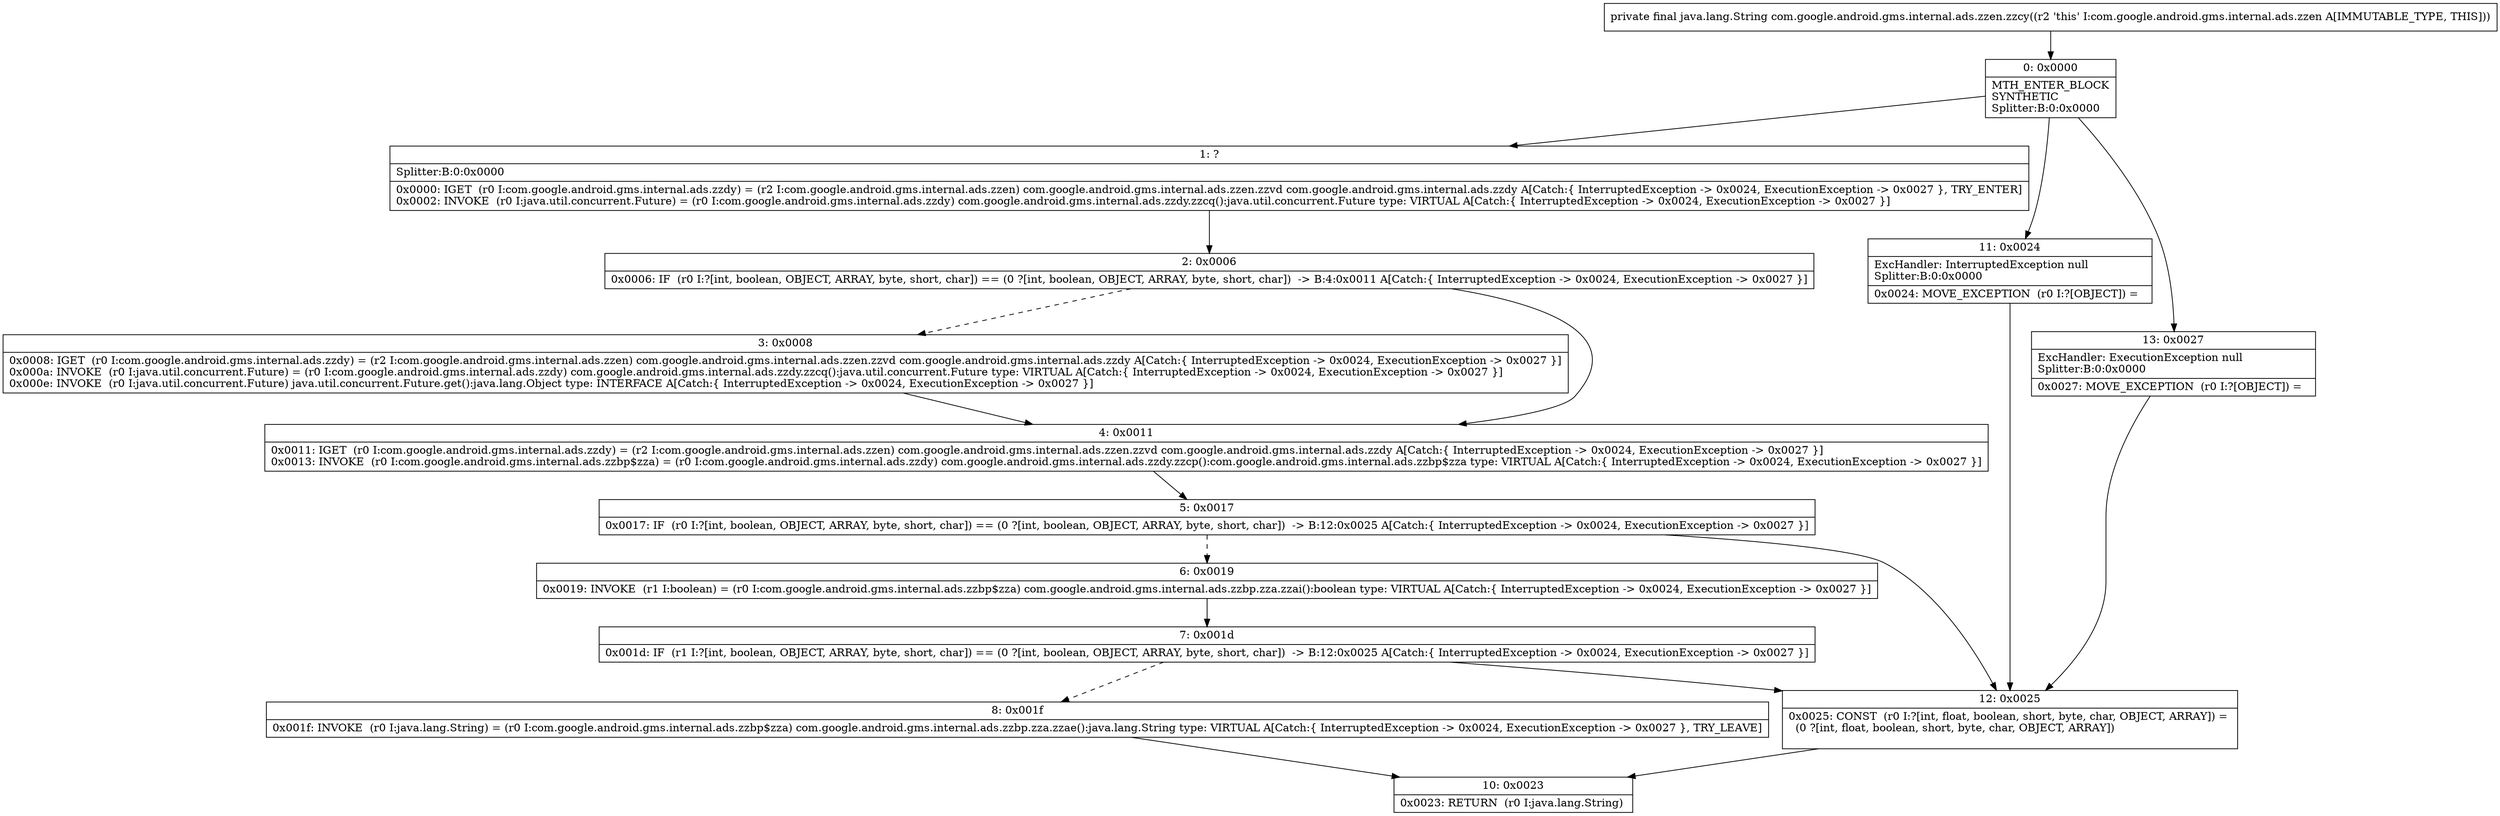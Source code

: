 digraph "CFG forcom.google.android.gms.internal.ads.zzen.zzcy()Ljava\/lang\/String;" {
Node_0 [shape=record,label="{0\:\ 0x0000|MTH_ENTER_BLOCK\lSYNTHETIC\lSplitter:B:0:0x0000\l}"];
Node_1 [shape=record,label="{1\:\ ?|Splitter:B:0:0x0000\l|0x0000: IGET  (r0 I:com.google.android.gms.internal.ads.zzdy) = (r2 I:com.google.android.gms.internal.ads.zzen) com.google.android.gms.internal.ads.zzen.zzvd com.google.android.gms.internal.ads.zzdy A[Catch:\{ InterruptedException \-\> 0x0024, ExecutionException \-\> 0x0027 \}, TRY_ENTER]\l0x0002: INVOKE  (r0 I:java.util.concurrent.Future) = (r0 I:com.google.android.gms.internal.ads.zzdy) com.google.android.gms.internal.ads.zzdy.zzcq():java.util.concurrent.Future type: VIRTUAL A[Catch:\{ InterruptedException \-\> 0x0024, ExecutionException \-\> 0x0027 \}]\l}"];
Node_2 [shape=record,label="{2\:\ 0x0006|0x0006: IF  (r0 I:?[int, boolean, OBJECT, ARRAY, byte, short, char]) == (0 ?[int, boolean, OBJECT, ARRAY, byte, short, char])  \-\> B:4:0x0011 A[Catch:\{ InterruptedException \-\> 0x0024, ExecutionException \-\> 0x0027 \}]\l}"];
Node_3 [shape=record,label="{3\:\ 0x0008|0x0008: IGET  (r0 I:com.google.android.gms.internal.ads.zzdy) = (r2 I:com.google.android.gms.internal.ads.zzen) com.google.android.gms.internal.ads.zzen.zzvd com.google.android.gms.internal.ads.zzdy A[Catch:\{ InterruptedException \-\> 0x0024, ExecutionException \-\> 0x0027 \}]\l0x000a: INVOKE  (r0 I:java.util.concurrent.Future) = (r0 I:com.google.android.gms.internal.ads.zzdy) com.google.android.gms.internal.ads.zzdy.zzcq():java.util.concurrent.Future type: VIRTUAL A[Catch:\{ InterruptedException \-\> 0x0024, ExecutionException \-\> 0x0027 \}]\l0x000e: INVOKE  (r0 I:java.util.concurrent.Future) java.util.concurrent.Future.get():java.lang.Object type: INTERFACE A[Catch:\{ InterruptedException \-\> 0x0024, ExecutionException \-\> 0x0027 \}]\l}"];
Node_4 [shape=record,label="{4\:\ 0x0011|0x0011: IGET  (r0 I:com.google.android.gms.internal.ads.zzdy) = (r2 I:com.google.android.gms.internal.ads.zzen) com.google.android.gms.internal.ads.zzen.zzvd com.google.android.gms.internal.ads.zzdy A[Catch:\{ InterruptedException \-\> 0x0024, ExecutionException \-\> 0x0027 \}]\l0x0013: INVOKE  (r0 I:com.google.android.gms.internal.ads.zzbp$zza) = (r0 I:com.google.android.gms.internal.ads.zzdy) com.google.android.gms.internal.ads.zzdy.zzcp():com.google.android.gms.internal.ads.zzbp$zza type: VIRTUAL A[Catch:\{ InterruptedException \-\> 0x0024, ExecutionException \-\> 0x0027 \}]\l}"];
Node_5 [shape=record,label="{5\:\ 0x0017|0x0017: IF  (r0 I:?[int, boolean, OBJECT, ARRAY, byte, short, char]) == (0 ?[int, boolean, OBJECT, ARRAY, byte, short, char])  \-\> B:12:0x0025 A[Catch:\{ InterruptedException \-\> 0x0024, ExecutionException \-\> 0x0027 \}]\l}"];
Node_6 [shape=record,label="{6\:\ 0x0019|0x0019: INVOKE  (r1 I:boolean) = (r0 I:com.google.android.gms.internal.ads.zzbp$zza) com.google.android.gms.internal.ads.zzbp.zza.zzai():boolean type: VIRTUAL A[Catch:\{ InterruptedException \-\> 0x0024, ExecutionException \-\> 0x0027 \}]\l}"];
Node_7 [shape=record,label="{7\:\ 0x001d|0x001d: IF  (r1 I:?[int, boolean, OBJECT, ARRAY, byte, short, char]) == (0 ?[int, boolean, OBJECT, ARRAY, byte, short, char])  \-\> B:12:0x0025 A[Catch:\{ InterruptedException \-\> 0x0024, ExecutionException \-\> 0x0027 \}]\l}"];
Node_8 [shape=record,label="{8\:\ 0x001f|0x001f: INVOKE  (r0 I:java.lang.String) = (r0 I:com.google.android.gms.internal.ads.zzbp$zza) com.google.android.gms.internal.ads.zzbp.zza.zzae():java.lang.String type: VIRTUAL A[Catch:\{ InterruptedException \-\> 0x0024, ExecutionException \-\> 0x0027 \}, TRY_LEAVE]\l}"];
Node_10 [shape=record,label="{10\:\ 0x0023|0x0023: RETURN  (r0 I:java.lang.String) \l}"];
Node_11 [shape=record,label="{11\:\ 0x0024|ExcHandler: InterruptedException null\lSplitter:B:0:0x0000\l|0x0024: MOVE_EXCEPTION  (r0 I:?[OBJECT]) =  \l}"];
Node_12 [shape=record,label="{12\:\ 0x0025|0x0025: CONST  (r0 I:?[int, float, boolean, short, byte, char, OBJECT, ARRAY]) = \l  (0 ?[int, float, boolean, short, byte, char, OBJECT, ARRAY])\l \l}"];
Node_13 [shape=record,label="{13\:\ 0x0027|ExcHandler: ExecutionException null\lSplitter:B:0:0x0000\l|0x0027: MOVE_EXCEPTION  (r0 I:?[OBJECT]) =  \l}"];
MethodNode[shape=record,label="{private final java.lang.String com.google.android.gms.internal.ads.zzen.zzcy((r2 'this' I:com.google.android.gms.internal.ads.zzen A[IMMUTABLE_TYPE, THIS])) }"];
MethodNode -> Node_0;
Node_0 -> Node_1;
Node_0 -> Node_11;
Node_0 -> Node_13;
Node_1 -> Node_2;
Node_2 -> Node_3[style=dashed];
Node_2 -> Node_4;
Node_3 -> Node_4;
Node_4 -> Node_5;
Node_5 -> Node_6[style=dashed];
Node_5 -> Node_12;
Node_6 -> Node_7;
Node_7 -> Node_8[style=dashed];
Node_7 -> Node_12;
Node_8 -> Node_10;
Node_11 -> Node_12;
Node_12 -> Node_10;
Node_13 -> Node_12;
}

